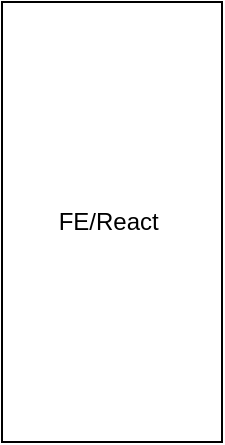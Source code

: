 <mxfile version="24.7.2" type="device">
  <diagram name="Page-1" id="gVA2ofkrUBrwUJRgnfC5">
    <mxGraphModel dx="2074" dy="1121" grid="1" gridSize="10" guides="1" tooltips="1" connect="1" arrows="1" fold="1" page="1" pageScale="1" pageWidth="850" pageHeight="1100" math="0" shadow="0">
      <root>
        <mxCell id="0" />
        <mxCell id="1" parent="0" />
        <mxCell id="-OJ1iJ6CrQD1aqIBqKg8-1" value="FE/React&amp;nbsp;" style="rounded=0;whiteSpace=wrap;html=1;" vertex="1" parent="1">
          <mxGeometry x="140" y="230" width="110" height="220" as="geometry" />
        </mxCell>
      </root>
    </mxGraphModel>
  </diagram>
</mxfile>
